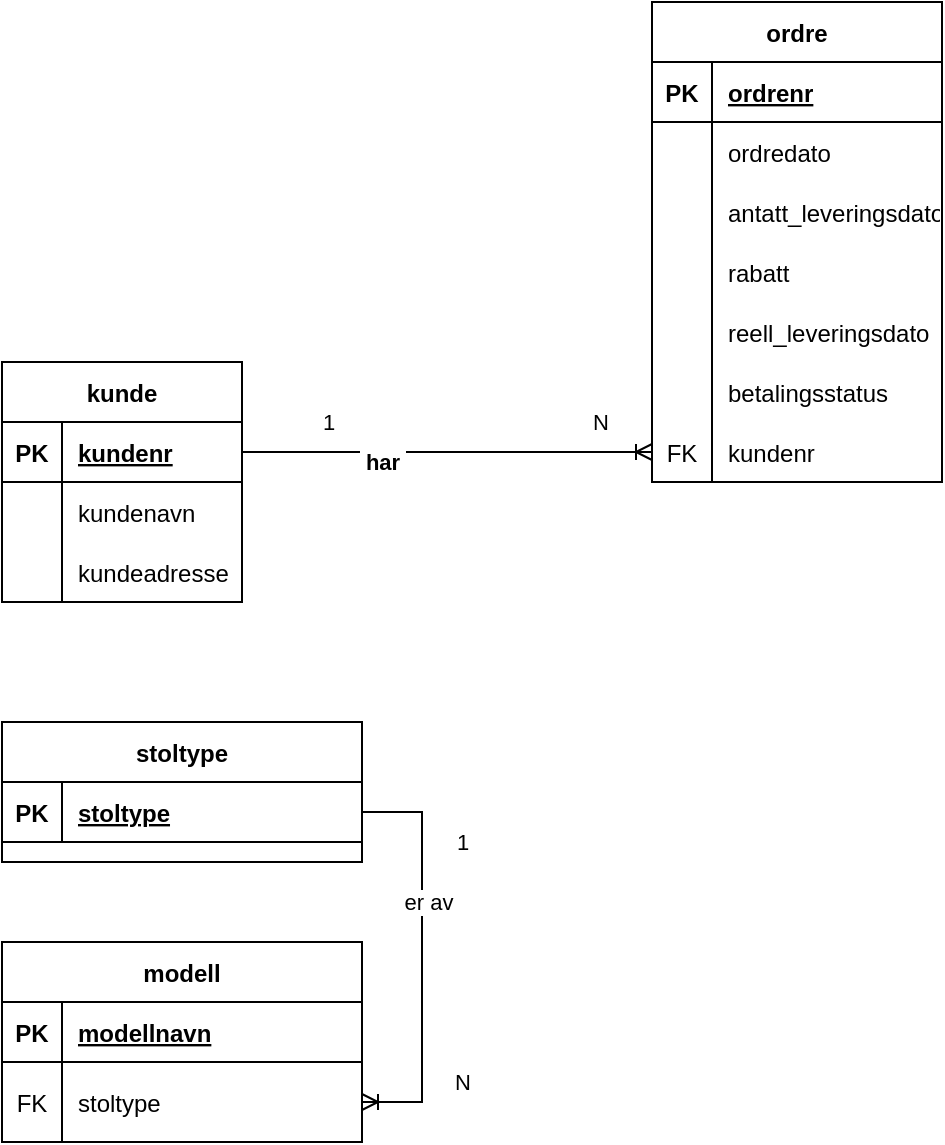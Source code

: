 <mxfile version="20.5.1" type="github">
  <diagram id="R2lEEEUBdFMjLlhIrx00" name="Page-1">
    <mxGraphModel dx="1422" dy="754" grid="1" gridSize="10" guides="1" tooltips="1" connect="1" arrows="1" fold="1" page="1" pageScale="1" pageWidth="850" pageHeight="1100" math="0" shadow="0" extFonts="Permanent Marker^https://fonts.googleapis.com/css?family=Permanent+Marker">
      <root>
        <mxCell id="0" />
        <mxCell id="1" parent="0" />
        <mxCell id="w8iE88kYgk80cEbM73zl-1" value="ordre" style="shape=table;startSize=30;container=1;collapsible=1;childLayout=tableLayout;fixedRows=1;rowLines=0;fontStyle=1;align=center;resizeLast=1;" vertex="1" parent="1">
          <mxGeometry x="425" y="130" width="145" height="240" as="geometry" />
        </mxCell>
        <mxCell id="w8iE88kYgk80cEbM73zl-2" value="" style="shape=tableRow;horizontal=0;startSize=0;swimlaneHead=0;swimlaneBody=0;fillColor=none;collapsible=0;dropTarget=0;points=[[0,0.5],[1,0.5]];portConstraint=eastwest;top=0;left=0;right=0;bottom=1;" vertex="1" parent="w8iE88kYgk80cEbM73zl-1">
          <mxGeometry y="30" width="145" height="30" as="geometry" />
        </mxCell>
        <mxCell id="w8iE88kYgk80cEbM73zl-3" value="PK" style="shape=partialRectangle;connectable=0;fillColor=none;top=0;left=0;bottom=0;right=0;fontStyle=1;overflow=hidden;" vertex="1" parent="w8iE88kYgk80cEbM73zl-2">
          <mxGeometry width="30" height="30" as="geometry">
            <mxRectangle width="30" height="30" as="alternateBounds" />
          </mxGeometry>
        </mxCell>
        <mxCell id="w8iE88kYgk80cEbM73zl-4" value="ordrenr" style="shape=partialRectangle;connectable=0;fillColor=none;top=0;left=0;bottom=0;right=0;align=left;spacingLeft=6;fontStyle=5;overflow=hidden;" vertex="1" parent="w8iE88kYgk80cEbM73zl-2">
          <mxGeometry x="30" width="115" height="30" as="geometry">
            <mxRectangle width="115" height="30" as="alternateBounds" />
          </mxGeometry>
        </mxCell>
        <mxCell id="w8iE88kYgk80cEbM73zl-5" value="" style="shape=tableRow;horizontal=0;startSize=0;swimlaneHead=0;swimlaneBody=0;fillColor=none;collapsible=0;dropTarget=0;points=[[0,0.5],[1,0.5]];portConstraint=eastwest;top=0;left=0;right=0;bottom=0;" vertex="1" parent="w8iE88kYgk80cEbM73zl-1">
          <mxGeometry y="60" width="145" height="30" as="geometry" />
        </mxCell>
        <mxCell id="w8iE88kYgk80cEbM73zl-6" value="" style="shape=partialRectangle;connectable=0;fillColor=none;top=0;left=0;bottom=0;right=0;editable=1;overflow=hidden;" vertex="1" parent="w8iE88kYgk80cEbM73zl-5">
          <mxGeometry width="30" height="30" as="geometry">
            <mxRectangle width="30" height="30" as="alternateBounds" />
          </mxGeometry>
        </mxCell>
        <mxCell id="w8iE88kYgk80cEbM73zl-7" value="ordredato" style="shape=partialRectangle;connectable=0;fillColor=none;top=0;left=0;bottom=0;right=0;align=left;spacingLeft=6;overflow=hidden;" vertex="1" parent="w8iE88kYgk80cEbM73zl-5">
          <mxGeometry x="30" width="115" height="30" as="geometry">
            <mxRectangle width="115" height="30" as="alternateBounds" />
          </mxGeometry>
        </mxCell>
        <mxCell id="w8iE88kYgk80cEbM73zl-8" value="" style="shape=tableRow;horizontal=0;startSize=0;swimlaneHead=0;swimlaneBody=0;fillColor=none;collapsible=0;dropTarget=0;points=[[0,0.5],[1,0.5]];portConstraint=eastwest;top=0;left=0;right=0;bottom=0;" vertex="1" parent="w8iE88kYgk80cEbM73zl-1">
          <mxGeometry y="90" width="145" height="30" as="geometry" />
        </mxCell>
        <mxCell id="w8iE88kYgk80cEbM73zl-9" value="" style="shape=partialRectangle;connectable=0;fillColor=none;top=0;left=0;bottom=0;right=0;editable=1;overflow=hidden;" vertex="1" parent="w8iE88kYgk80cEbM73zl-8">
          <mxGeometry width="30" height="30" as="geometry">
            <mxRectangle width="30" height="30" as="alternateBounds" />
          </mxGeometry>
        </mxCell>
        <mxCell id="w8iE88kYgk80cEbM73zl-10" value="antatt_leveringsdato" style="shape=partialRectangle;connectable=0;fillColor=none;top=0;left=0;bottom=0;right=0;align=left;spacingLeft=6;overflow=hidden;" vertex="1" parent="w8iE88kYgk80cEbM73zl-8">
          <mxGeometry x="30" width="115" height="30" as="geometry">
            <mxRectangle width="115" height="30" as="alternateBounds" />
          </mxGeometry>
        </mxCell>
        <mxCell id="w8iE88kYgk80cEbM73zl-11" value="" style="shape=tableRow;horizontal=0;startSize=0;swimlaneHead=0;swimlaneBody=0;fillColor=none;collapsible=0;dropTarget=0;points=[[0,0.5],[1,0.5]];portConstraint=eastwest;top=0;left=0;right=0;bottom=0;" vertex="1" parent="w8iE88kYgk80cEbM73zl-1">
          <mxGeometry y="120" width="145" height="30" as="geometry" />
        </mxCell>
        <mxCell id="w8iE88kYgk80cEbM73zl-12" value="" style="shape=partialRectangle;connectable=0;fillColor=none;top=0;left=0;bottom=0;right=0;editable=1;overflow=hidden;" vertex="1" parent="w8iE88kYgk80cEbM73zl-11">
          <mxGeometry width="30" height="30" as="geometry">
            <mxRectangle width="30" height="30" as="alternateBounds" />
          </mxGeometry>
        </mxCell>
        <mxCell id="w8iE88kYgk80cEbM73zl-13" value="rabatt" style="shape=partialRectangle;connectable=0;fillColor=none;top=0;left=0;bottom=0;right=0;align=left;spacingLeft=6;overflow=hidden;" vertex="1" parent="w8iE88kYgk80cEbM73zl-11">
          <mxGeometry x="30" width="115" height="30" as="geometry">
            <mxRectangle width="115" height="30" as="alternateBounds" />
          </mxGeometry>
        </mxCell>
        <mxCell id="w8iE88kYgk80cEbM73zl-27" value="" style="shape=tableRow;horizontal=0;startSize=0;swimlaneHead=0;swimlaneBody=0;fillColor=none;collapsible=0;dropTarget=0;points=[[0,0.5],[1,0.5]];portConstraint=eastwest;top=0;left=0;right=0;bottom=0;" vertex="1" parent="w8iE88kYgk80cEbM73zl-1">
          <mxGeometry y="150" width="145" height="30" as="geometry" />
        </mxCell>
        <mxCell id="w8iE88kYgk80cEbM73zl-28" value="" style="shape=partialRectangle;connectable=0;fillColor=none;top=0;left=0;bottom=0;right=0;editable=1;overflow=hidden;" vertex="1" parent="w8iE88kYgk80cEbM73zl-27">
          <mxGeometry width="30" height="30" as="geometry">
            <mxRectangle width="30" height="30" as="alternateBounds" />
          </mxGeometry>
        </mxCell>
        <mxCell id="w8iE88kYgk80cEbM73zl-29" value="reell_leveringsdato" style="shape=partialRectangle;connectable=0;fillColor=none;top=0;left=0;bottom=0;right=0;align=left;spacingLeft=6;overflow=hidden;" vertex="1" parent="w8iE88kYgk80cEbM73zl-27">
          <mxGeometry x="30" width="115" height="30" as="geometry">
            <mxRectangle width="115" height="30" as="alternateBounds" />
          </mxGeometry>
        </mxCell>
        <mxCell id="w8iE88kYgk80cEbM73zl-31" value="" style="shape=tableRow;horizontal=0;startSize=0;swimlaneHead=0;swimlaneBody=0;fillColor=none;collapsible=0;dropTarget=0;points=[[0,0.5],[1,0.5]];portConstraint=eastwest;top=0;left=0;right=0;bottom=0;" vertex="1" parent="w8iE88kYgk80cEbM73zl-1">
          <mxGeometry y="180" width="145" height="30" as="geometry" />
        </mxCell>
        <mxCell id="w8iE88kYgk80cEbM73zl-32" value="" style="shape=partialRectangle;connectable=0;fillColor=none;top=0;left=0;bottom=0;right=0;editable=1;overflow=hidden;" vertex="1" parent="w8iE88kYgk80cEbM73zl-31">
          <mxGeometry width="30" height="30" as="geometry">
            <mxRectangle width="30" height="30" as="alternateBounds" />
          </mxGeometry>
        </mxCell>
        <mxCell id="w8iE88kYgk80cEbM73zl-33" value="betalingsstatus" style="shape=partialRectangle;connectable=0;fillColor=none;top=0;left=0;bottom=0;right=0;align=left;spacingLeft=6;overflow=hidden;" vertex="1" parent="w8iE88kYgk80cEbM73zl-31">
          <mxGeometry x="30" width="115" height="30" as="geometry">
            <mxRectangle width="115" height="30" as="alternateBounds" />
          </mxGeometry>
        </mxCell>
        <mxCell id="w8iE88kYgk80cEbM73zl-34" value="" style="shape=tableRow;horizontal=0;startSize=0;swimlaneHead=0;swimlaneBody=0;fillColor=none;collapsible=0;dropTarget=0;points=[[0,0.5],[1,0.5]];portConstraint=eastwest;top=0;left=0;right=0;bottom=0;" vertex="1" parent="w8iE88kYgk80cEbM73zl-1">
          <mxGeometry y="210" width="145" height="30" as="geometry" />
        </mxCell>
        <mxCell id="w8iE88kYgk80cEbM73zl-35" value="FK" style="shape=partialRectangle;connectable=0;fillColor=none;top=0;left=0;bottom=0;right=0;fontStyle=0;overflow=hidden;" vertex="1" parent="w8iE88kYgk80cEbM73zl-34">
          <mxGeometry width="30" height="30" as="geometry">
            <mxRectangle width="30" height="30" as="alternateBounds" />
          </mxGeometry>
        </mxCell>
        <mxCell id="w8iE88kYgk80cEbM73zl-36" value="kundenr" style="shape=partialRectangle;connectable=0;fillColor=none;top=0;left=0;bottom=0;right=0;align=left;spacingLeft=6;fontStyle=0;overflow=hidden;" vertex="1" parent="w8iE88kYgk80cEbM73zl-34">
          <mxGeometry x="30" width="115" height="30" as="geometry">
            <mxRectangle width="115" height="30" as="alternateBounds" />
          </mxGeometry>
        </mxCell>
        <mxCell id="w8iE88kYgk80cEbM73zl-14" value="kunde" style="shape=table;startSize=30;container=1;collapsible=1;childLayout=tableLayout;fixedRows=1;rowLines=0;fontStyle=1;align=center;resizeLast=1;" vertex="1" parent="1">
          <mxGeometry x="100" y="310" width="120" height="120" as="geometry" />
        </mxCell>
        <mxCell id="w8iE88kYgk80cEbM73zl-15" value="" style="shape=tableRow;horizontal=0;startSize=0;swimlaneHead=0;swimlaneBody=0;fillColor=none;collapsible=0;dropTarget=0;points=[[0,0.5],[1,0.5]];portConstraint=eastwest;top=0;left=0;right=0;bottom=1;" vertex="1" parent="w8iE88kYgk80cEbM73zl-14">
          <mxGeometry y="30" width="120" height="30" as="geometry" />
        </mxCell>
        <mxCell id="w8iE88kYgk80cEbM73zl-16" value="PK" style="shape=partialRectangle;connectable=0;fillColor=none;top=0;left=0;bottom=0;right=0;fontStyle=1;overflow=hidden;" vertex="1" parent="w8iE88kYgk80cEbM73zl-15">
          <mxGeometry width="30" height="30" as="geometry">
            <mxRectangle width="30" height="30" as="alternateBounds" />
          </mxGeometry>
        </mxCell>
        <mxCell id="w8iE88kYgk80cEbM73zl-17" value="kundenr" style="shape=partialRectangle;connectable=0;fillColor=none;top=0;left=0;bottom=0;right=0;align=left;spacingLeft=6;fontStyle=5;overflow=hidden;" vertex="1" parent="w8iE88kYgk80cEbM73zl-15">
          <mxGeometry x="30" width="90" height="30" as="geometry">
            <mxRectangle width="90" height="30" as="alternateBounds" />
          </mxGeometry>
        </mxCell>
        <mxCell id="w8iE88kYgk80cEbM73zl-18" value="" style="shape=tableRow;horizontal=0;startSize=0;swimlaneHead=0;swimlaneBody=0;fillColor=none;collapsible=0;dropTarget=0;points=[[0,0.5],[1,0.5]];portConstraint=eastwest;top=0;left=0;right=0;bottom=0;" vertex="1" parent="w8iE88kYgk80cEbM73zl-14">
          <mxGeometry y="60" width="120" height="30" as="geometry" />
        </mxCell>
        <mxCell id="w8iE88kYgk80cEbM73zl-19" value="" style="shape=partialRectangle;connectable=0;fillColor=none;top=0;left=0;bottom=0;right=0;editable=1;overflow=hidden;" vertex="1" parent="w8iE88kYgk80cEbM73zl-18">
          <mxGeometry width="30" height="30" as="geometry">
            <mxRectangle width="30" height="30" as="alternateBounds" />
          </mxGeometry>
        </mxCell>
        <mxCell id="w8iE88kYgk80cEbM73zl-20" value="kundenavn" style="shape=partialRectangle;connectable=0;fillColor=none;top=0;left=0;bottom=0;right=0;align=left;spacingLeft=6;overflow=hidden;" vertex="1" parent="w8iE88kYgk80cEbM73zl-18">
          <mxGeometry x="30" width="90" height="30" as="geometry">
            <mxRectangle width="90" height="30" as="alternateBounds" />
          </mxGeometry>
        </mxCell>
        <mxCell id="w8iE88kYgk80cEbM73zl-21" value="" style="shape=tableRow;horizontal=0;startSize=0;swimlaneHead=0;swimlaneBody=0;fillColor=none;collapsible=0;dropTarget=0;points=[[0,0.5],[1,0.5]];portConstraint=eastwest;top=0;left=0;right=0;bottom=0;" vertex="1" parent="w8iE88kYgk80cEbM73zl-14">
          <mxGeometry y="90" width="120" height="30" as="geometry" />
        </mxCell>
        <mxCell id="w8iE88kYgk80cEbM73zl-22" value="" style="shape=partialRectangle;connectable=0;fillColor=none;top=0;left=0;bottom=0;right=0;editable=1;overflow=hidden;" vertex="1" parent="w8iE88kYgk80cEbM73zl-21">
          <mxGeometry width="30" height="30" as="geometry">
            <mxRectangle width="30" height="30" as="alternateBounds" />
          </mxGeometry>
        </mxCell>
        <mxCell id="w8iE88kYgk80cEbM73zl-23" value="kundeadresse" style="shape=partialRectangle;connectable=0;fillColor=none;top=0;left=0;bottom=0;right=0;align=left;spacingLeft=6;overflow=hidden;" vertex="1" parent="w8iE88kYgk80cEbM73zl-21">
          <mxGeometry x="30" width="90" height="30" as="geometry">
            <mxRectangle width="90" height="30" as="alternateBounds" />
          </mxGeometry>
        </mxCell>
        <mxCell id="w8iE88kYgk80cEbM73zl-37" value="" style="edgeStyle=entityRelationEdgeStyle;fontSize=12;html=1;endArrow=ERoneToMany;rounded=0;align=right;labelPosition=left;verticalLabelPosition=top;verticalAlign=bottom;" edge="1" parent="1" source="w8iE88kYgk80cEbM73zl-15" target="w8iE88kYgk80cEbM73zl-34">
          <mxGeometry width="100" height="100" relative="1" as="geometry">
            <mxPoint x="290" y="580" as="sourcePoint" />
            <mxPoint x="390" y="480" as="targetPoint" />
          </mxGeometry>
        </mxCell>
        <mxCell id="w8iE88kYgk80cEbM73zl-41" value="1" style="edgeLabel;html=1;align=center;verticalAlign=middle;resizable=0;points=[];" vertex="1" connectable="0" parent="w8iE88kYgk80cEbM73zl-37">
          <mxGeometry x="-0.107" y="-1" relative="1" as="geometry">
            <mxPoint x="-49" y="-16" as="offset" />
          </mxGeometry>
        </mxCell>
        <mxCell id="w8iE88kYgk80cEbM73zl-43" value="N" style="edgeLabel;html=1;align=center;verticalAlign=middle;resizable=0;points=[];" vertex="1" connectable="0" parent="w8iE88kYgk80cEbM73zl-37">
          <mxGeometry x="0.548" y="-2" relative="1" as="geometry">
            <mxPoint x="20" y="-17" as="offset" />
          </mxGeometry>
        </mxCell>
        <mxCell id="w8iE88kYgk80cEbM73zl-44" value="&lt;p style=&quot;line-height: 1.2;&quot;&gt;&lt;b&gt;&amp;nbsp;har&amp;nbsp;&lt;/b&gt;&lt;/p&gt;" style="edgeLabel;html=1;align=center;verticalAlign=middle;resizable=0;points=[];spacingLeft=0;spacingRight=0;spacing=0;" vertex="1" connectable="0" parent="w8iE88kYgk80cEbM73zl-37">
          <mxGeometry x="-0.065" y="-1" relative="1" as="geometry">
            <mxPoint x="-26" y="4" as="offset" />
          </mxGeometry>
        </mxCell>
        <mxCell id="w8iE88kYgk80cEbM73zl-45" value="stoltype" style="shape=table;startSize=30;container=1;collapsible=1;childLayout=tableLayout;fixedRows=1;rowLines=0;fontStyle=1;align=center;resizeLast=1;" vertex="1" parent="1">
          <mxGeometry x="100" y="490" width="180" height="70" as="geometry" />
        </mxCell>
        <mxCell id="w8iE88kYgk80cEbM73zl-46" value="" style="shape=tableRow;horizontal=0;startSize=0;swimlaneHead=0;swimlaneBody=0;fillColor=none;collapsible=0;dropTarget=0;points=[[0,0.5],[1,0.5]];portConstraint=eastwest;top=0;left=0;right=0;bottom=1;" vertex="1" parent="w8iE88kYgk80cEbM73zl-45">
          <mxGeometry y="30" width="180" height="30" as="geometry" />
        </mxCell>
        <mxCell id="w8iE88kYgk80cEbM73zl-47" value="PK" style="shape=partialRectangle;connectable=0;fillColor=none;top=0;left=0;bottom=0;right=0;fontStyle=1;overflow=hidden;" vertex="1" parent="w8iE88kYgk80cEbM73zl-46">
          <mxGeometry width="30" height="30" as="geometry">
            <mxRectangle width="30" height="30" as="alternateBounds" />
          </mxGeometry>
        </mxCell>
        <mxCell id="w8iE88kYgk80cEbM73zl-48" value="stoltype" style="shape=partialRectangle;connectable=0;fillColor=none;top=0;left=0;bottom=0;right=0;align=left;spacingLeft=6;fontStyle=5;overflow=hidden;" vertex="1" parent="w8iE88kYgk80cEbM73zl-46">
          <mxGeometry x="30" width="150" height="30" as="geometry">
            <mxRectangle width="150" height="30" as="alternateBounds" />
          </mxGeometry>
        </mxCell>
        <mxCell id="w8iE88kYgk80cEbM73zl-58" value="modell" style="shape=table;startSize=30;container=1;collapsible=1;childLayout=tableLayout;fixedRows=1;rowLines=0;fontStyle=1;align=center;resizeLast=1;" vertex="1" parent="1">
          <mxGeometry x="100" y="600" width="180" height="100" as="geometry" />
        </mxCell>
        <mxCell id="w8iE88kYgk80cEbM73zl-59" value="" style="shape=tableRow;horizontal=0;startSize=0;swimlaneHead=0;swimlaneBody=0;fillColor=none;collapsible=0;dropTarget=0;points=[[0,0.5],[1,0.5]];portConstraint=eastwest;top=0;left=0;right=0;bottom=1;" vertex="1" parent="w8iE88kYgk80cEbM73zl-58">
          <mxGeometry y="30" width="180" height="30" as="geometry" />
        </mxCell>
        <mxCell id="w8iE88kYgk80cEbM73zl-60" value="PK" style="shape=partialRectangle;connectable=0;fillColor=none;top=0;left=0;bottom=0;right=0;fontStyle=1;overflow=hidden;" vertex="1" parent="w8iE88kYgk80cEbM73zl-59">
          <mxGeometry width="30" height="30" as="geometry">
            <mxRectangle width="30" height="30" as="alternateBounds" />
          </mxGeometry>
        </mxCell>
        <mxCell id="w8iE88kYgk80cEbM73zl-61" value="modellnavn" style="shape=partialRectangle;connectable=0;fillColor=none;top=0;left=0;bottom=0;right=0;align=left;spacingLeft=6;fontStyle=5;overflow=hidden;" vertex="1" parent="w8iE88kYgk80cEbM73zl-59">
          <mxGeometry x="30" width="150" height="30" as="geometry">
            <mxRectangle width="150" height="30" as="alternateBounds" />
          </mxGeometry>
        </mxCell>
        <mxCell id="w8iE88kYgk80cEbM73zl-71" value="" style="shape=tableRow;horizontal=0;startSize=0;swimlaneHead=0;swimlaneBody=0;fillColor=none;collapsible=0;dropTarget=0;points=[[0,0.5],[1,0.5]];portConstraint=eastwest;top=0;left=0;right=0;bottom=0;" vertex="1" parent="w8iE88kYgk80cEbM73zl-58">
          <mxGeometry y="60" width="180" height="40" as="geometry" />
        </mxCell>
        <mxCell id="w8iE88kYgk80cEbM73zl-72" value="FK" style="shape=partialRectangle;connectable=0;fillColor=none;top=0;left=0;bottom=0;right=0;fontStyle=0;overflow=hidden;" vertex="1" parent="w8iE88kYgk80cEbM73zl-71">
          <mxGeometry width="30" height="40" as="geometry">
            <mxRectangle width="30" height="40" as="alternateBounds" />
          </mxGeometry>
        </mxCell>
        <mxCell id="w8iE88kYgk80cEbM73zl-73" value="stoltype" style="shape=partialRectangle;connectable=0;fillColor=none;top=0;left=0;bottom=0;right=0;align=left;spacingLeft=6;fontStyle=0;overflow=hidden;" vertex="1" parent="w8iE88kYgk80cEbM73zl-71">
          <mxGeometry x="30" width="150" height="40" as="geometry">
            <mxRectangle width="150" height="40" as="alternateBounds" />
          </mxGeometry>
        </mxCell>
        <mxCell id="w8iE88kYgk80cEbM73zl-74" value="" style="edgeStyle=entityRelationEdgeStyle;fontSize=12;html=1;endArrow=ERoneToMany;rounded=0;align=center;" edge="1" parent="1" source="w8iE88kYgk80cEbM73zl-46" target="w8iE88kYgk80cEbM73zl-71">
          <mxGeometry width="100" height="100" relative="1" as="geometry">
            <mxPoint x="60" y="590" as="sourcePoint" />
            <mxPoint x="100" y="680" as="targetPoint" />
          </mxGeometry>
        </mxCell>
        <mxCell id="w8iE88kYgk80cEbM73zl-75" value="1" style="edgeLabel;html=1;align=center;verticalAlign=middle;resizable=0;points=[];" vertex="1" connectable="0" parent="w8iE88kYgk80cEbM73zl-74">
          <mxGeometry x="-0.034" y="2" relative="1" as="geometry">
            <mxPoint x="18" y="-54" as="offset" />
          </mxGeometry>
        </mxCell>
        <mxCell id="w8iE88kYgk80cEbM73zl-76" value="N" style="edgeLabel;html=1;align=center;verticalAlign=middle;resizable=0;points=[];" vertex="1" connectable="0" parent="w8iE88kYgk80cEbM73zl-74">
          <mxGeometry x="0.151" relative="1" as="geometry">
            <mxPoint x="20" y="47" as="offset" />
          </mxGeometry>
        </mxCell>
        <mxCell id="w8iE88kYgk80cEbM73zl-77" value="er av" style="edgeLabel;html=1;align=center;verticalAlign=middle;resizable=0;points=[];" vertex="1" connectable="0" parent="w8iE88kYgk80cEbM73zl-74">
          <mxGeometry x="-0.083" y="3" relative="1" as="geometry">
            <mxPoint y="-19" as="offset" />
          </mxGeometry>
        </mxCell>
      </root>
    </mxGraphModel>
  </diagram>
</mxfile>

